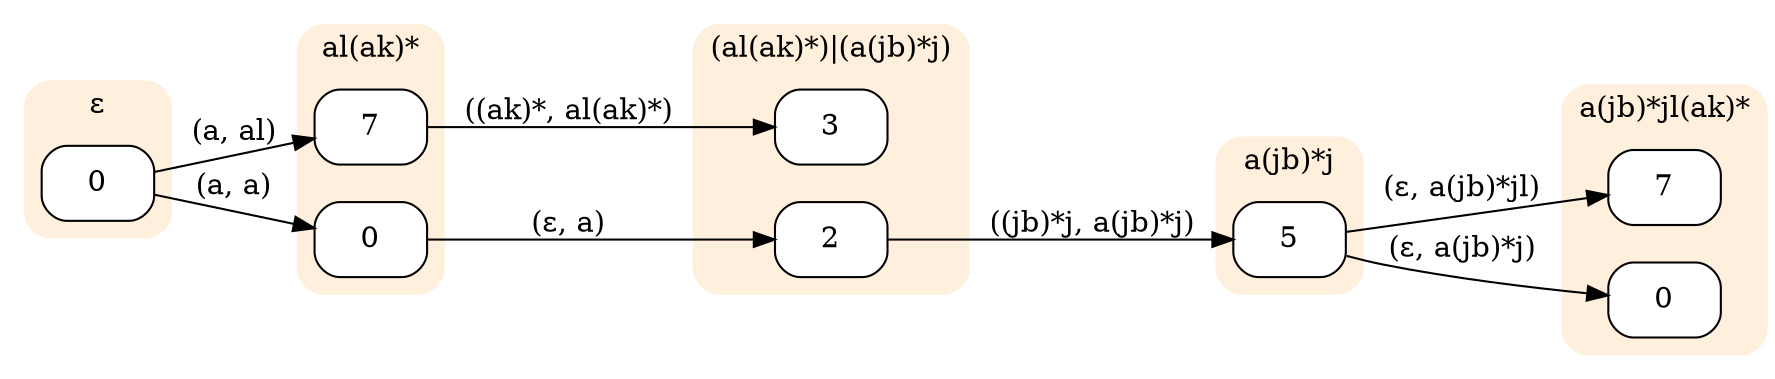 digraph "MONinput/s2" {
rankdir=LR
node [style=filled fillcolor=white]
subgraph cluster0 {
style="rounded,filled" color="#FFF0DD" node [style="rounded,filled" shape=box fillcolor="#FFFFFF"]
label="ε"
M0S0 [label=0];
}
subgraph cluster1 {
style="rounded,filled" color="#FFF0DD" node [style="rounded,filled" shape=box fillcolor="#FFFFFF"]
label="al(ak)*"
M1S7 [label=7];
M1S0 [label=0];
}
subgraph cluster2 {
style="rounded,filled" color="#FFF0DD" node [style="rounded,filled" shape=box fillcolor="#FFFFFF"]
label="(al(ak)*)|(a(jb)*j)"
M2S3 [label=3];
M2S2 [label=2];
}
subgraph cluster3 {
style="rounded,filled" color="#FFF0DD" node [style="rounded,filled" shape=box fillcolor="#FFFFFF"]
label="a(jb)*j"
M3S5 [label=5];
}
subgraph cluster4 {
style="rounded,filled" color="#FFF0DD" node [style="rounded,filled" shape=box fillcolor="#FFFFFF"]
label="a(jb)*jl(ak)*"
M4S7 [label=7];
M4S0 [label=0];
}
M0S0 -> M1S7 [label="(a, al)"]
M0S0 -> M1S0 [label="(a, a)"]
M1S7 -> M2S3 [label="((ak)*, al(ak)*)"]
M1S0 -> M2S2 [label="(ε, a)"]
M2S2 -> M3S5 [label="((jb)*j, a(jb)*j)"]
M3S5 -> M4S7 [label="(ε, a(jb)*jl)"]
M3S5 -> M4S0 [label="(ε, a(jb)*j)"]
}
